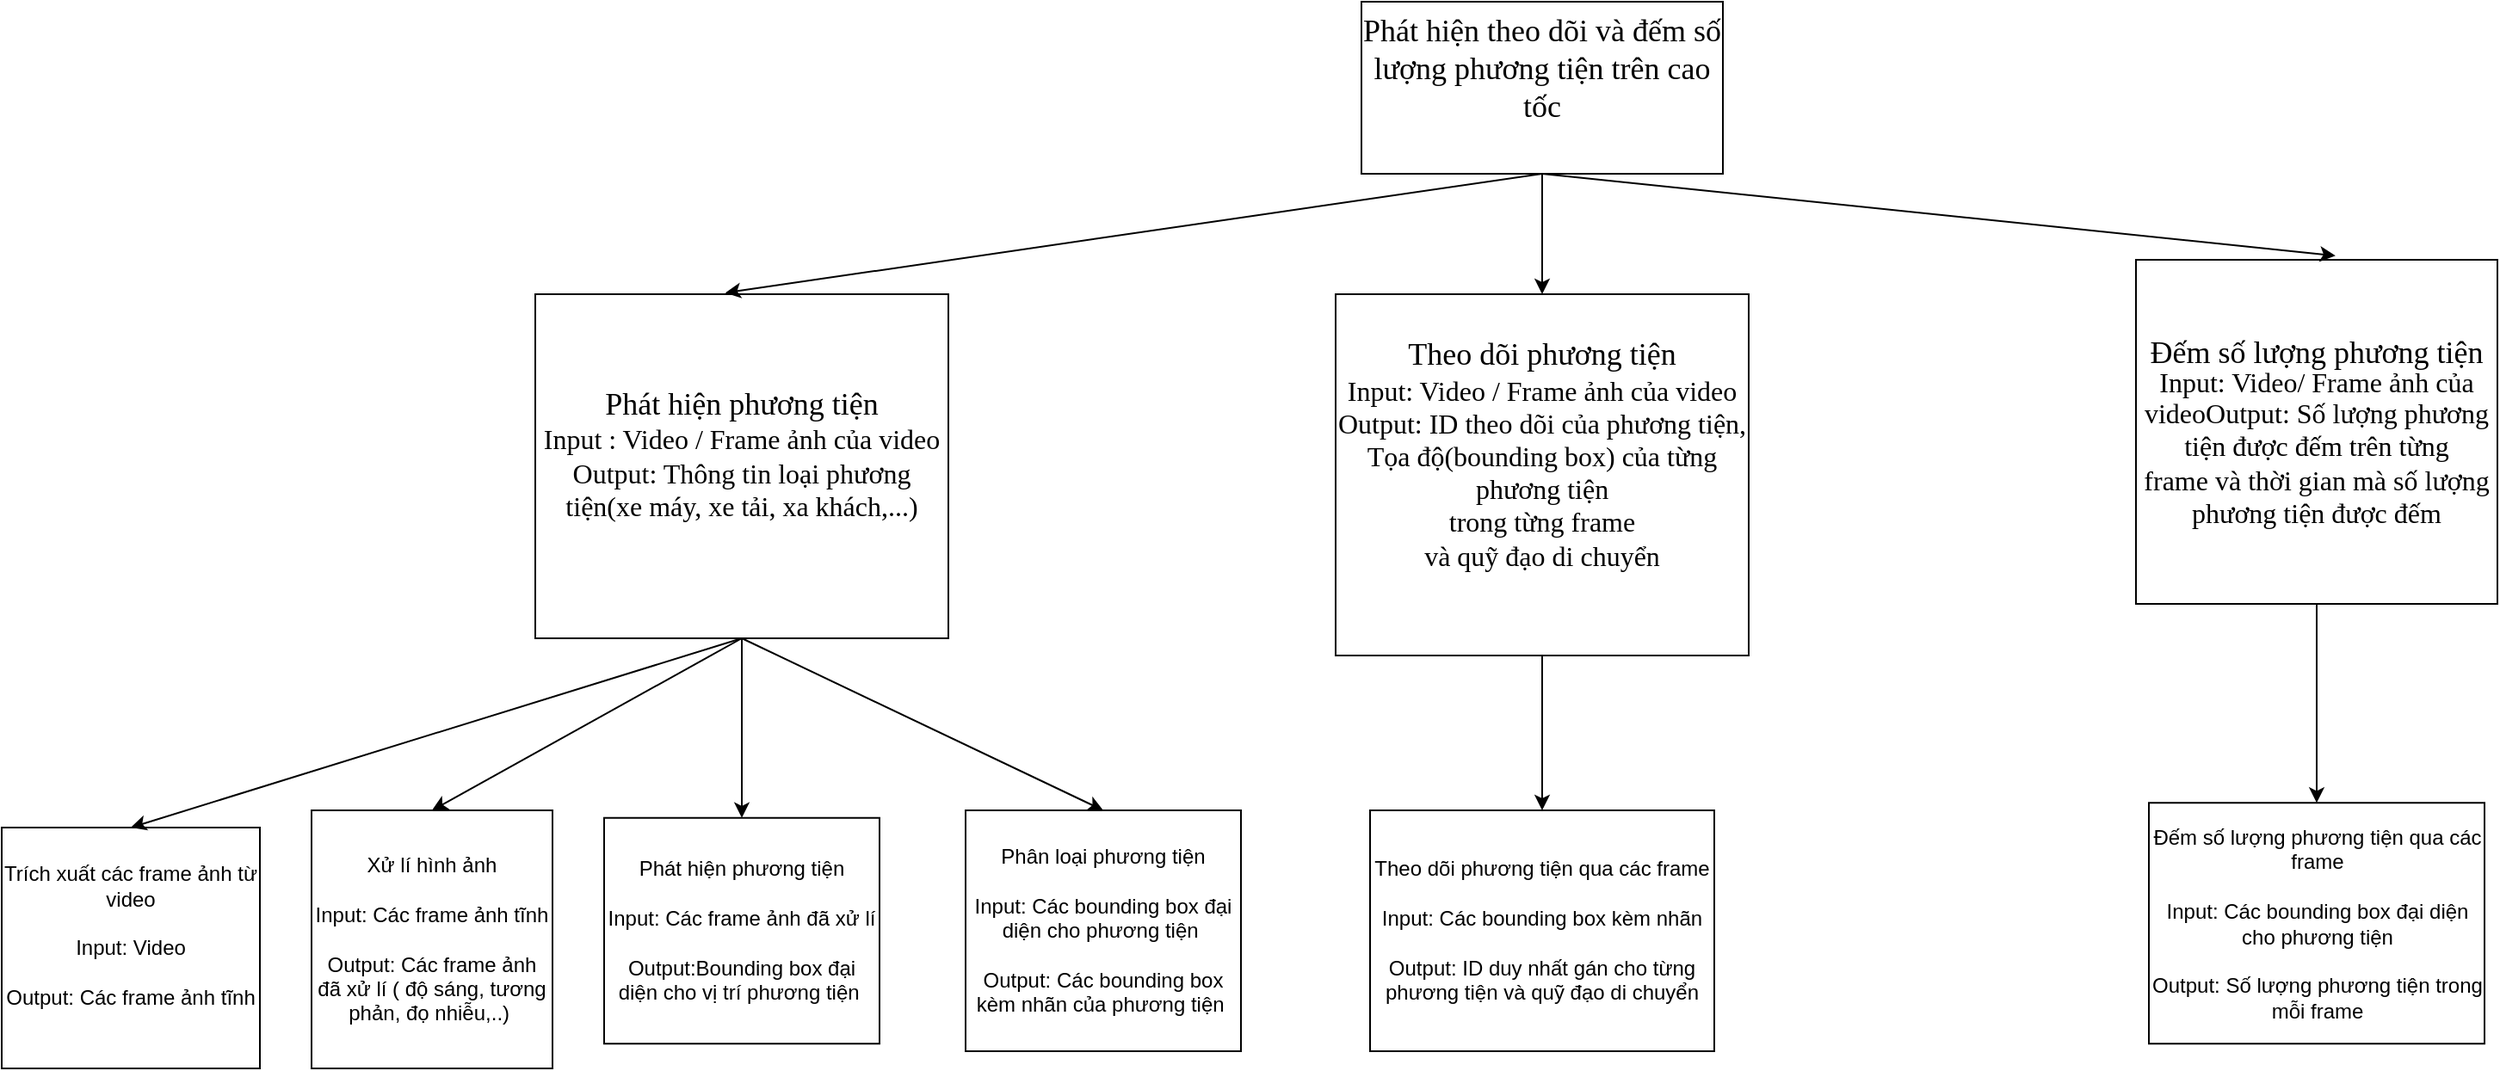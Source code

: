 <mxfile version="24.4.13" type="github">
  <diagram name="Trang-1" id="HEfZXSXI9tb1EYUymuIW">
    <mxGraphModel dx="2344" dy="603" grid="1" gridSize="10" guides="1" tooltips="1" connect="1" arrows="1" fold="1" page="1" pageScale="1" pageWidth="850" pageHeight="1100" math="0" shadow="0">
      <root>
        <mxCell id="0" />
        <mxCell id="1" parent="0" />
        <mxCell id="uTrTwVoFMtSsLoWnPRMv-1" value="&lt;font face=&quot;Times New Roman&quot;&gt;&lt;span style=&quot;font-size: 18px;&quot;&gt;Phát hiện theo dõi và đếm số lượng phương tiện trên cao tốc&lt;/span&gt;&lt;/font&gt;&lt;div&gt;&lt;font face=&quot;Times New Roman&quot;&gt;&lt;span style=&quot;font-size: 18px;&quot;&gt;&lt;br&gt;&lt;/span&gt;&lt;/font&gt;&lt;/div&gt;" style="rounded=0;whiteSpace=wrap;html=1;" vertex="1" parent="1">
          <mxGeometry x="450" y="50" width="210" height="100" as="geometry" />
        </mxCell>
        <mxCell id="uTrTwVoFMtSsLoWnPRMv-4" value="&lt;font face=&quot;Times New Roman&quot; style=&quot;font-size: 18px;&quot;&gt;Theo dõi phương tiện&lt;/font&gt;&lt;div&gt;&lt;font size=&quot;3&quot; face=&quot;RyFkc46oZx27o2wCRMn2&quot;&gt;Input: Video / Frame ảnh của video&lt;br&gt;Output:&amp;nbsp;&lt;span style=&quot;background-color: initial;&quot;&gt;ID theo dõi của phương tiện, Tọa độ(bounding box) của từng phương tiện&lt;br&gt;trong từng frame&lt;/span&gt;&lt;/font&gt;&lt;/div&gt;&lt;div&gt;&lt;span style=&quot;font-family: &amp;quot;Times New Roman&amp;quot;, serif; background-color: initial;&quot;&gt;&lt;font size=&quot;3&quot;&gt;và quỹ đạo di chuyển&lt;/font&gt;&lt;/span&gt;&lt;/div&gt;&lt;div&gt;&lt;span style=&quot;font-family: &amp;quot;Times New Roman&amp;quot;, serif; font-size: 15pt; background-color: initial;&quot;&gt;&lt;br&gt;&lt;/span&gt;&lt;/div&gt;" style="rounded=0;whiteSpace=wrap;html=1;" vertex="1" parent="1">
          <mxGeometry x="435" y="220" width="240" height="210" as="geometry" />
        </mxCell>
        <mxCell id="uTrTwVoFMtSsLoWnPRMv-5" value="&lt;div&gt;&lt;font face=&quot;Times New Roman&quot; style=&quot;font-size: 18px;&quot;&gt;Phát hiện phương tiện&lt;/font&gt;&lt;/div&gt;&lt;div&gt;&lt;font size=&quot;3&quot; face=&quot;QndYAkQ0IjWjSOeuY6dr&quot;&gt;Input : Video / Frame ảnh của video&lt;br&gt;Output: Thông tin loại phương tiện(xe máy, xe tải, xa khách,...)&lt;/font&gt;&lt;/div&gt;&lt;div&gt;&lt;br&gt;&lt;/div&gt;" style="rounded=0;whiteSpace=wrap;html=1;" vertex="1" parent="1">
          <mxGeometry x="-30" y="220" width="240" height="200" as="geometry" />
        </mxCell>
        <mxCell id="uTrTwVoFMtSsLoWnPRMv-26" style="edgeStyle=orthogonalEdgeStyle;rounded=0;orthogonalLoop=1;jettySize=auto;html=1;exitX=0.5;exitY=1;exitDx=0;exitDy=0;entryX=0.5;entryY=0;entryDx=0;entryDy=0;" edge="1" parent="1" source="uTrTwVoFMtSsLoWnPRMv-6" target="uTrTwVoFMtSsLoWnPRMv-25">
          <mxGeometry relative="1" as="geometry" />
        </mxCell>
        <mxCell id="uTrTwVoFMtSsLoWnPRMv-6" value="&lt;font style=&quot;font-size: 18px;&quot; face=&quot;Times New Roman&quot;&gt;Đếm số lượng phương tiện&lt;/font&gt;&lt;div&gt;&lt;span style=&quot;background-color: initial; line-height: 107%;&quot;&gt;&lt;font size=&quot;3&quot; face=&quot;Times New Roman&quot;&gt;Input: Video/ Frame ảnh của video&lt;/font&gt;&lt;/span&gt;&lt;span style=&quot;background-color: initial; font-family: &amp;quot;Times New Roman&amp;quot;; font-size: medium;&quot;&gt;Output: Số lượng phương tiện được đếm trên từng frame&amp;nbsp;&lt;/span&gt;&lt;span style=&quot;background-color: initial; font-family: &amp;quot;Times New Roman&amp;quot;; font-size: medium;&quot;&gt;và thời gian mà số lượng phương tiện được đếm&lt;/span&gt;&lt;/div&gt;" style="rounded=0;whiteSpace=wrap;html=1;" vertex="1" parent="1">
          <mxGeometry x="900" y="200" width="210" height="200" as="geometry" />
        </mxCell>
        <mxCell id="uTrTwVoFMtSsLoWnPRMv-12" value="" style="endArrow=classic;html=1;rounded=0;entryX=0.5;entryY=0;entryDx=0;entryDy=0;exitX=0.5;exitY=1;exitDx=0;exitDy=0;" edge="1" parent="1" source="uTrTwVoFMtSsLoWnPRMv-1" target="uTrTwVoFMtSsLoWnPRMv-4">
          <mxGeometry width="50" height="50" relative="1" as="geometry">
            <mxPoint x="400" y="310" as="sourcePoint" />
            <mxPoint x="450" y="260" as="targetPoint" />
            <Array as="points" />
          </mxGeometry>
        </mxCell>
        <mxCell id="uTrTwVoFMtSsLoWnPRMv-13" value="" style="endArrow=classic;html=1;rounded=0;exitX=0.5;exitY=1;exitDx=0;exitDy=0;entryX=0.46;entryY=-0.004;entryDx=0;entryDy=0;entryPerimeter=0;" edge="1" parent="1" source="uTrTwVoFMtSsLoWnPRMv-1" target="uTrTwVoFMtSsLoWnPRMv-5">
          <mxGeometry width="50" height="50" relative="1" as="geometry">
            <mxPoint x="320" y="200" as="sourcePoint" />
            <mxPoint x="180" y="200" as="targetPoint" />
            <Array as="points" />
          </mxGeometry>
        </mxCell>
        <mxCell id="uTrTwVoFMtSsLoWnPRMv-14" value="" style="endArrow=classic;html=1;rounded=0;entryX=0.552;entryY=-0.012;entryDx=0;entryDy=0;entryPerimeter=0;exitX=0.5;exitY=1;exitDx=0;exitDy=0;" edge="1" parent="1" source="uTrTwVoFMtSsLoWnPRMv-1" target="uTrTwVoFMtSsLoWnPRMv-6">
          <mxGeometry width="50" height="50" relative="1" as="geometry">
            <mxPoint x="460" y="160" as="sourcePoint" />
            <mxPoint x="160" y="450" as="targetPoint" />
            <Array as="points" />
          </mxGeometry>
        </mxCell>
        <mxCell id="uTrTwVoFMtSsLoWnPRMv-15" value="Trích xuất các frame ảnh từ video&lt;div&gt;&lt;br&gt;Input: Video&lt;/div&gt;&lt;div&gt;&lt;br&gt;Output: Các frame ảnh tĩnh&lt;div&gt;&amp;nbsp;&lt;span style=&quot;background-color: initial;&quot;&gt;&amp;nbsp;&lt;/span&gt;&lt;/div&gt;&lt;/div&gt;" style="rounded=0;whiteSpace=wrap;html=1;" vertex="1" parent="1">
          <mxGeometry x="-340" y="530" width="150" height="140" as="geometry" />
        </mxCell>
        <mxCell id="uTrTwVoFMtSsLoWnPRMv-16" value="Xử lí hình ảnh&lt;div&gt;&lt;br&gt;Input: Các frame ảnh tĩnh&lt;br&gt;&lt;br&gt;&lt;/div&gt;&lt;div&gt;Output: Các frame ảnh đã xử lí ( độ sáng, tương phản, đọ nhiễu,..)&amp;nbsp;&lt;/div&gt;" style="rounded=0;whiteSpace=wrap;html=1;" vertex="1" parent="1">
          <mxGeometry x="-160" y="520" width="140" height="150" as="geometry" />
        </mxCell>
        <mxCell id="uTrTwVoFMtSsLoWnPRMv-17" value="Phát hiện phương tiện&lt;br&gt;&lt;br&gt;&lt;div&gt;Input: Các frame ảnh đã xử lí&lt;br&gt;&lt;br&gt;&lt;/div&gt;&lt;div&gt;Output:Bounding box đại diện cho vị trí phương tiện&amp;nbsp;&lt;/div&gt;" style="rounded=0;whiteSpace=wrap;html=1;" vertex="1" parent="1">
          <mxGeometry x="10" y="524.38" width="160" height="131.25" as="geometry" />
        </mxCell>
        <mxCell id="uTrTwVoFMtSsLoWnPRMv-18" value="Phân loại phương tiện&lt;div&gt;&lt;br&gt;Input: Các bounding box đại diện cho phương tiện&amp;nbsp;&lt;/div&gt;&lt;div&gt;&lt;br&gt;Output: Các bounding box kèm nhãn của phương tiện&amp;nbsp;&lt;/div&gt;" style="rounded=0;whiteSpace=wrap;html=1;" vertex="1" parent="1">
          <mxGeometry x="220" y="520" width="160" height="140" as="geometry" />
        </mxCell>
        <mxCell id="uTrTwVoFMtSsLoWnPRMv-19" value="Theo dõi phương tiện qua các frame&lt;br&gt;&lt;br&gt;&lt;div&gt;Input: Các bounding box kèm nhãn&lt;br&gt;&lt;br&gt;&lt;/div&gt;&lt;div&gt;Output: ID duy nhất gán cho từng phương tiện và quỹ đạo di chuyển&lt;/div&gt;" style="rounded=0;whiteSpace=wrap;html=1;" vertex="1" parent="1">
          <mxGeometry x="455" y="520" width="200" height="140" as="geometry" />
        </mxCell>
        <mxCell id="uTrTwVoFMtSsLoWnPRMv-20" value="" style="endArrow=classic;html=1;rounded=0;exitX=0.5;exitY=1;exitDx=0;exitDy=0;entryX=0.5;entryY=0;entryDx=0;entryDy=0;" edge="1" parent="1" source="uTrTwVoFMtSsLoWnPRMv-5" target="uTrTwVoFMtSsLoWnPRMv-15">
          <mxGeometry width="50" height="50" relative="1" as="geometry">
            <mxPoint x="-90" y="460" as="sourcePoint" />
            <mxPoint x="-40" y="410" as="targetPoint" />
          </mxGeometry>
        </mxCell>
        <mxCell id="uTrTwVoFMtSsLoWnPRMv-21" value="" style="endArrow=classic;html=1;rounded=0;exitX=0.5;exitY=1;exitDx=0;exitDy=0;entryX=0.5;entryY=0;entryDx=0;entryDy=0;" edge="1" parent="1" source="uTrTwVoFMtSsLoWnPRMv-5" target="uTrTwVoFMtSsLoWnPRMv-16">
          <mxGeometry width="50" height="50" relative="1" as="geometry">
            <mxPoint x="-90" y="460" as="sourcePoint" />
            <mxPoint x="-40" y="410" as="targetPoint" />
          </mxGeometry>
        </mxCell>
        <mxCell id="uTrTwVoFMtSsLoWnPRMv-22" value="" style="endArrow=classic;html=1;rounded=0;exitX=0.5;exitY=1;exitDx=0;exitDy=0;entryX=0.5;entryY=0;entryDx=0;entryDy=0;" edge="1" parent="1" source="uTrTwVoFMtSsLoWnPRMv-5" target="uTrTwVoFMtSsLoWnPRMv-17">
          <mxGeometry width="50" height="50" relative="1" as="geometry">
            <mxPoint x="-90" y="460" as="sourcePoint" />
            <mxPoint x="-40" y="410" as="targetPoint" />
          </mxGeometry>
        </mxCell>
        <mxCell id="uTrTwVoFMtSsLoWnPRMv-23" value="" style="endArrow=classic;html=1;rounded=0;exitX=0.5;exitY=1;exitDx=0;exitDy=0;entryX=0.5;entryY=0;entryDx=0;entryDy=0;" edge="1" parent="1" source="uTrTwVoFMtSsLoWnPRMv-5" target="uTrTwVoFMtSsLoWnPRMv-18">
          <mxGeometry width="50" height="50" relative="1" as="geometry">
            <mxPoint x="-90" y="460" as="sourcePoint" />
            <mxPoint x="-40" y="410" as="targetPoint" />
          </mxGeometry>
        </mxCell>
        <mxCell id="uTrTwVoFMtSsLoWnPRMv-24" value="" style="endArrow=classic;html=1;rounded=0;exitX=0.5;exitY=1;exitDx=0;exitDy=0;entryX=0.5;entryY=0;entryDx=0;entryDy=0;" edge="1" parent="1" source="uTrTwVoFMtSsLoWnPRMv-4" target="uTrTwVoFMtSsLoWnPRMv-19">
          <mxGeometry width="50" height="50" relative="1" as="geometry">
            <mxPoint x="590" y="460" as="sourcePoint" />
            <mxPoint x="640" y="410" as="targetPoint" />
          </mxGeometry>
        </mxCell>
        <mxCell id="uTrTwVoFMtSsLoWnPRMv-25" value="Đếm số lượng phương tiện qua các frame&lt;div&gt;&lt;br&gt;Input: Các bounding box đại diện cho phương tiện&lt;/div&gt;&lt;div&gt;&lt;br&gt;Output: Số lượng phương tiện trong mỗi frame&lt;/div&gt;" style="rounded=0;whiteSpace=wrap;html=1;" vertex="1" parent="1">
          <mxGeometry x="907.5" y="515.63" width="195" height="140" as="geometry" />
        </mxCell>
      </root>
    </mxGraphModel>
  </diagram>
</mxfile>
